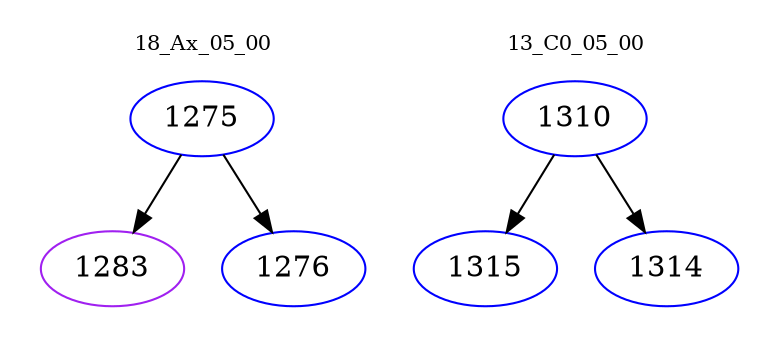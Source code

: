 digraph{
subgraph cluster_0 {
color = white
label = "18_Ax_05_00";
fontsize=10;
T0_1275 [label="1275", color="blue"]
T0_1275 -> T0_1283 [color="black"]
T0_1283 [label="1283", color="purple"]
T0_1275 -> T0_1276 [color="black"]
T0_1276 [label="1276", color="blue"]
}
subgraph cluster_1 {
color = white
label = "13_C0_05_00";
fontsize=10;
T1_1310 [label="1310", color="blue"]
T1_1310 -> T1_1315 [color="black"]
T1_1315 [label="1315", color="blue"]
T1_1310 -> T1_1314 [color="black"]
T1_1314 [label="1314", color="blue"]
}
}
